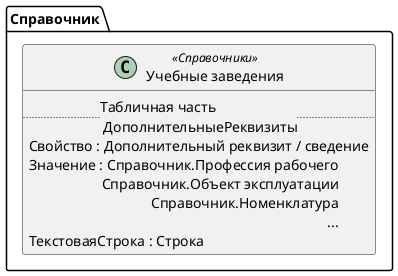 ﻿@startuml УчебныеЗаведения
'!include templates.wsd
'..\include templates.wsd
class Справочник.УчебныеЗаведения as "Учебные заведения" <<Справочники>>
{
..Табличная часть \n ДополнительныеРеквизиты..
Свойство : Дополнительный реквизит / сведение
Значение : Справочник.Профессия рабочего\rСправочник.Объект эксплуатации\rСправочник.Номенклатура\r...
ТекстоваяСтрока : Строка
}
@enduml
